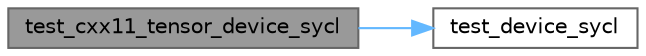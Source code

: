 digraph "test_cxx11_tensor_device_sycl"
{
 // LATEX_PDF_SIZE
  bgcolor="transparent";
  edge [fontname=Helvetica,fontsize=10,labelfontname=Helvetica,labelfontsize=10];
  node [fontname=Helvetica,fontsize=10,shape=box,height=0.2,width=0.4];
  rankdir="LR";
  Node1 [id="Node000001",label="test_cxx11_tensor_device_sycl",height=0.2,width=0.4,color="gray40", fillcolor="grey60", style="filled", fontcolor="black",tooltip=" "];
  Node1 -> Node2 [id="edge1_Node000001_Node000002",color="steelblue1",style="solid",tooltip=" "];
  Node2 [id="Node000002",label="test_device_sycl",height=0.2,width=0.4,color="grey40", fillcolor="white", style="filled",URL="$cxx11__tensor__device__sycl_8cpp.html#aec8fdb231ed5ee2eee6ee0c717ec69ec",tooltip=" "];
}
